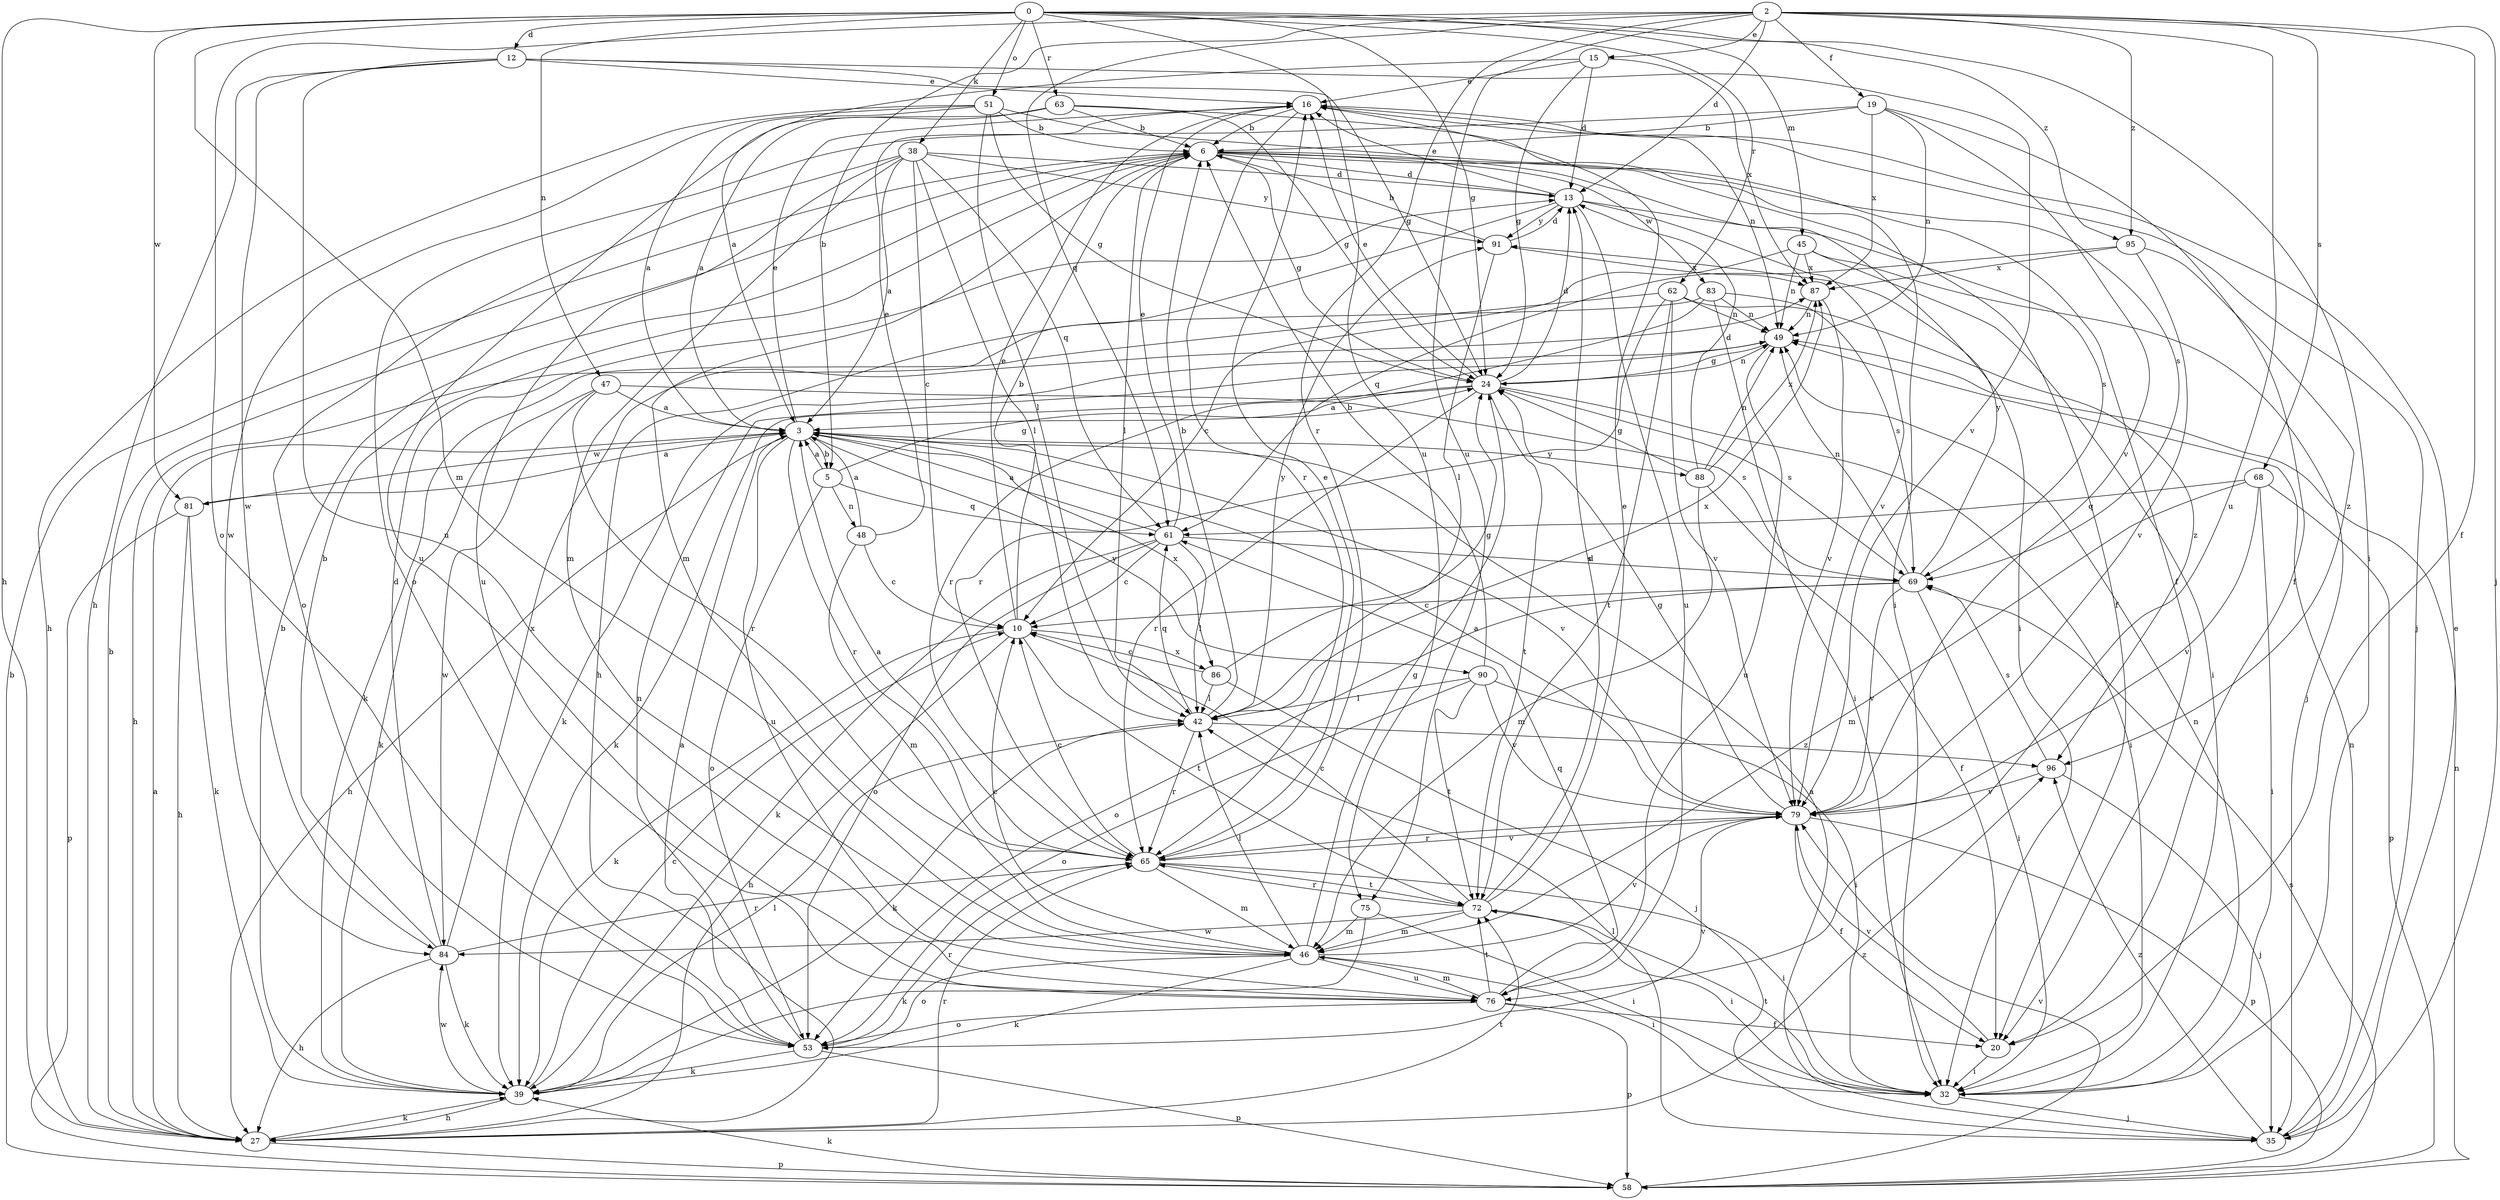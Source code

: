 strict digraph  {
0;
2;
3;
5;
6;
10;
12;
13;
15;
16;
19;
20;
24;
27;
32;
35;
38;
39;
42;
45;
46;
47;
48;
49;
51;
53;
58;
61;
62;
63;
65;
68;
69;
72;
75;
76;
79;
81;
83;
84;
86;
87;
88;
90;
91;
95;
96;
0 -> 12  [label=d];
0 -> 24  [label=g];
0 -> 27  [label=h];
0 -> 32  [label=i];
0 -> 38  [label=k];
0 -> 45  [label=m];
0 -> 46  [label=m];
0 -> 47  [label=n];
0 -> 51  [label=o];
0 -> 62  [label=r];
0 -> 63  [label=r];
0 -> 75  [label=u];
0 -> 81  [label=w];
0 -> 95  [label=z];
2 -> 5  [label=b];
2 -> 13  [label=d];
2 -> 15  [label=e];
2 -> 19  [label=f];
2 -> 20  [label=f];
2 -> 35  [label=j];
2 -> 53  [label=o];
2 -> 61  [label=q];
2 -> 65  [label=r];
2 -> 68  [label=s];
2 -> 75  [label=u];
2 -> 76  [label=u];
2 -> 95  [label=z];
3 -> 5  [label=b];
3 -> 16  [label=e];
3 -> 27  [label=h];
3 -> 65  [label=r];
3 -> 76  [label=u];
3 -> 79  [label=v];
3 -> 81  [label=w];
3 -> 86  [label=x];
3 -> 88  [label=y];
3 -> 90  [label=y];
5 -> 3  [label=a];
5 -> 24  [label=g];
5 -> 48  [label=n];
5 -> 53  [label=o];
5 -> 61  [label=q];
6 -> 13  [label=d];
6 -> 20  [label=f];
6 -> 24  [label=g];
6 -> 32  [label=i];
6 -> 42  [label=l];
6 -> 46  [label=m];
6 -> 69  [label=s];
6 -> 83  [label=w];
10 -> 6  [label=b];
10 -> 16  [label=e];
10 -> 27  [label=h];
10 -> 39  [label=k];
10 -> 72  [label=t];
10 -> 86  [label=x];
12 -> 16  [label=e];
12 -> 24  [label=g];
12 -> 27  [label=h];
12 -> 76  [label=u];
12 -> 79  [label=v];
12 -> 84  [label=w];
13 -> 16  [label=e];
13 -> 27  [label=h];
13 -> 69  [label=s];
13 -> 76  [label=u];
13 -> 79  [label=v];
13 -> 91  [label=y];
15 -> 3  [label=a];
15 -> 13  [label=d];
15 -> 16  [label=e];
15 -> 24  [label=g];
15 -> 87  [label=x];
16 -> 6  [label=b];
16 -> 35  [label=j];
16 -> 49  [label=n];
16 -> 65  [label=r];
19 -> 6  [label=b];
19 -> 20  [label=f];
19 -> 49  [label=n];
19 -> 53  [label=o];
19 -> 79  [label=v];
19 -> 87  [label=x];
20 -> 32  [label=i];
20 -> 79  [label=v];
24 -> 3  [label=a];
24 -> 13  [label=d];
24 -> 16  [label=e];
24 -> 32  [label=i];
24 -> 39  [label=k];
24 -> 49  [label=n];
24 -> 65  [label=r];
24 -> 69  [label=s];
24 -> 72  [label=t];
27 -> 3  [label=a];
27 -> 6  [label=b];
27 -> 39  [label=k];
27 -> 58  [label=p];
27 -> 65  [label=r];
27 -> 72  [label=t];
27 -> 96  [label=z];
32 -> 35  [label=j];
32 -> 49  [label=n];
32 -> 72  [label=t];
35 -> 3  [label=a];
35 -> 16  [label=e];
35 -> 42  [label=l];
35 -> 49  [label=n];
35 -> 96  [label=z];
38 -> 3  [label=a];
38 -> 10  [label=c];
38 -> 13  [label=d];
38 -> 42  [label=l];
38 -> 46  [label=m];
38 -> 53  [label=o];
38 -> 61  [label=q];
38 -> 76  [label=u];
38 -> 91  [label=y];
39 -> 6  [label=b];
39 -> 10  [label=c];
39 -> 27  [label=h];
39 -> 42  [label=l];
39 -> 84  [label=w];
42 -> 6  [label=b];
42 -> 39  [label=k];
42 -> 61  [label=q];
42 -> 65  [label=r];
42 -> 87  [label=x];
42 -> 91  [label=y];
42 -> 96  [label=z];
45 -> 10  [label=c];
45 -> 32  [label=i];
45 -> 35  [label=j];
45 -> 49  [label=n];
45 -> 87  [label=x];
46 -> 10  [label=c];
46 -> 24  [label=g];
46 -> 32  [label=i];
46 -> 39  [label=k];
46 -> 42  [label=l];
46 -> 53  [label=o];
46 -> 76  [label=u];
46 -> 79  [label=v];
47 -> 3  [label=a];
47 -> 39  [label=k];
47 -> 65  [label=r];
47 -> 69  [label=s];
47 -> 84  [label=w];
48 -> 3  [label=a];
48 -> 10  [label=c];
48 -> 16  [label=e];
48 -> 46  [label=m];
49 -> 24  [label=g];
49 -> 39  [label=k];
49 -> 76  [label=u];
51 -> 3  [label=a];
51 -> 6  [label=b];
51 -> 24  [label=g];
51 -> 27  [label=h];
51 -> 32  [label=i];
51 -> 42  [label=l];
51 -> 84  [label=w];
53 -> 3  [label=a];
53 -> 39  [label=k];
53 -> 49  [label=n];
53 -> 58  [label=p];
53 -> 65  [label=r];
53 -> 79  [label=v];
58 -> 6  [label=b];
58 -> 39  [label=k];
58 -> 49  [label=n];
58 -> 69  [label=s];
58 -> 79  [label=v];
61 -> 3  [label=a];
61 -> 10  [label=c];
61 -> 16  [label=e];
61 -> 39  [label=k];
61 -> 42  [label=l];
61 -> 53  [label=o];
61 -> 69  [label=s];
62 -> 39  [label=k];
62 -> 49  [label=n];
62 -> 65  [label=r];
62 -> 72  [label=t];
62 -> 79  [label=v];
62 -> 96  [label=z];
63 -> 3  [label=a];
63 -> 6  [label=b];
63 -> 20  [label=f];
63 -> 24  [label=g];
63 -> 76  [label=u];
65 -> 3  [label=a];
65 -> 10  [label=c];
65 -> 16  [label=e];
65 -> 32  [label=i];
65 -> 46  [label=m];
65 -> 72  [label=t];
65 -> 79  [label=v];
68 -> 32  [label=i];
68 -> 46  [label=m];
68 -> 58  [label=p];
68 -> 61  [label=q];
68 -> 79  [label=v];
69 -> 10  [label=c];
69 -> 32  [label=i];
69 -> 49  [label=n];
69 -> 53  [label=o];
69 -> 79  [label=v];
69 -> 91  [label=y];
72 -> 10  [label=c];
72 -> 13  [label=d];
72 -> 16  [label=e];
72 -> 32  [label=i];
72 -> 46  [label=m];
72 -> 65  [label=r];
72 -> 84  [label=w];
75 -> 32  [label=i];
75 -> 39  [label=k];
75 -> 46  [label=m];
76 -> 20  [label=f];
76 -> 46  [label=m];
76 -> 53  [label=o];
76 -> 58  [label=p];
76 -> 61  [label=q];
76 -> 72  [label=t];
79 -> 3  [label=a];
79 -> 20  [label=f];
79 -> 24  [label=g];
79 -> 58  [label=p];
79 -> 65  [label=r];
81 -> 3  [label=a];
81 -> 27  [label=h];
81 -> 39  [label=k];
81 -> 58  [label=p];
83 -> 27  [label=h];
83 -> 32  [label=i];
83 -> 49  [label=n];
83 -> 65  [label=r];
83 -> 69  [label=s];
84 -> 6  [label=b];
84 -> 13  [label=d];
84 -> 27  [label=h];
84 -> 39  [label=k];
84 -> 65  [label=r];
84 -> 87  [label=x];
86 -> 10  [label=c];
86 -> 24  [label=g];
86 -> 35  [label=j];
86 -> 42  [label=l];
87 -> 49  [label=n];
87 -> 79  [label=v];
88 -> 13  [label=d];
88 -> 20  [label=f];
88 -> 24  [label=g];
88 -> 46  [label=m];
88 -> 49  [label=n];
88 -> 87  [label=x];
90 -> 6  [label=b];
90 -> 32  [label=i];
90 -> 42  [label=l];
90 -> 53  [label=o];
90 -> 72  [label=t];
90 -> 79  [label=v];
91 -> 6  [label=b];
91 -> 13  [label=d];
91 -> 42  [label=l];
91 -> 87  [label=x];
95 -> 61  [label=q];
95 -> 79  [label=v];
95 -> 87  [label=x];
95 -> 96  [label=z];
96 -> 35  [label=j];
96 -> 69  [label=s];
96 -> 79  [label=v];
}
